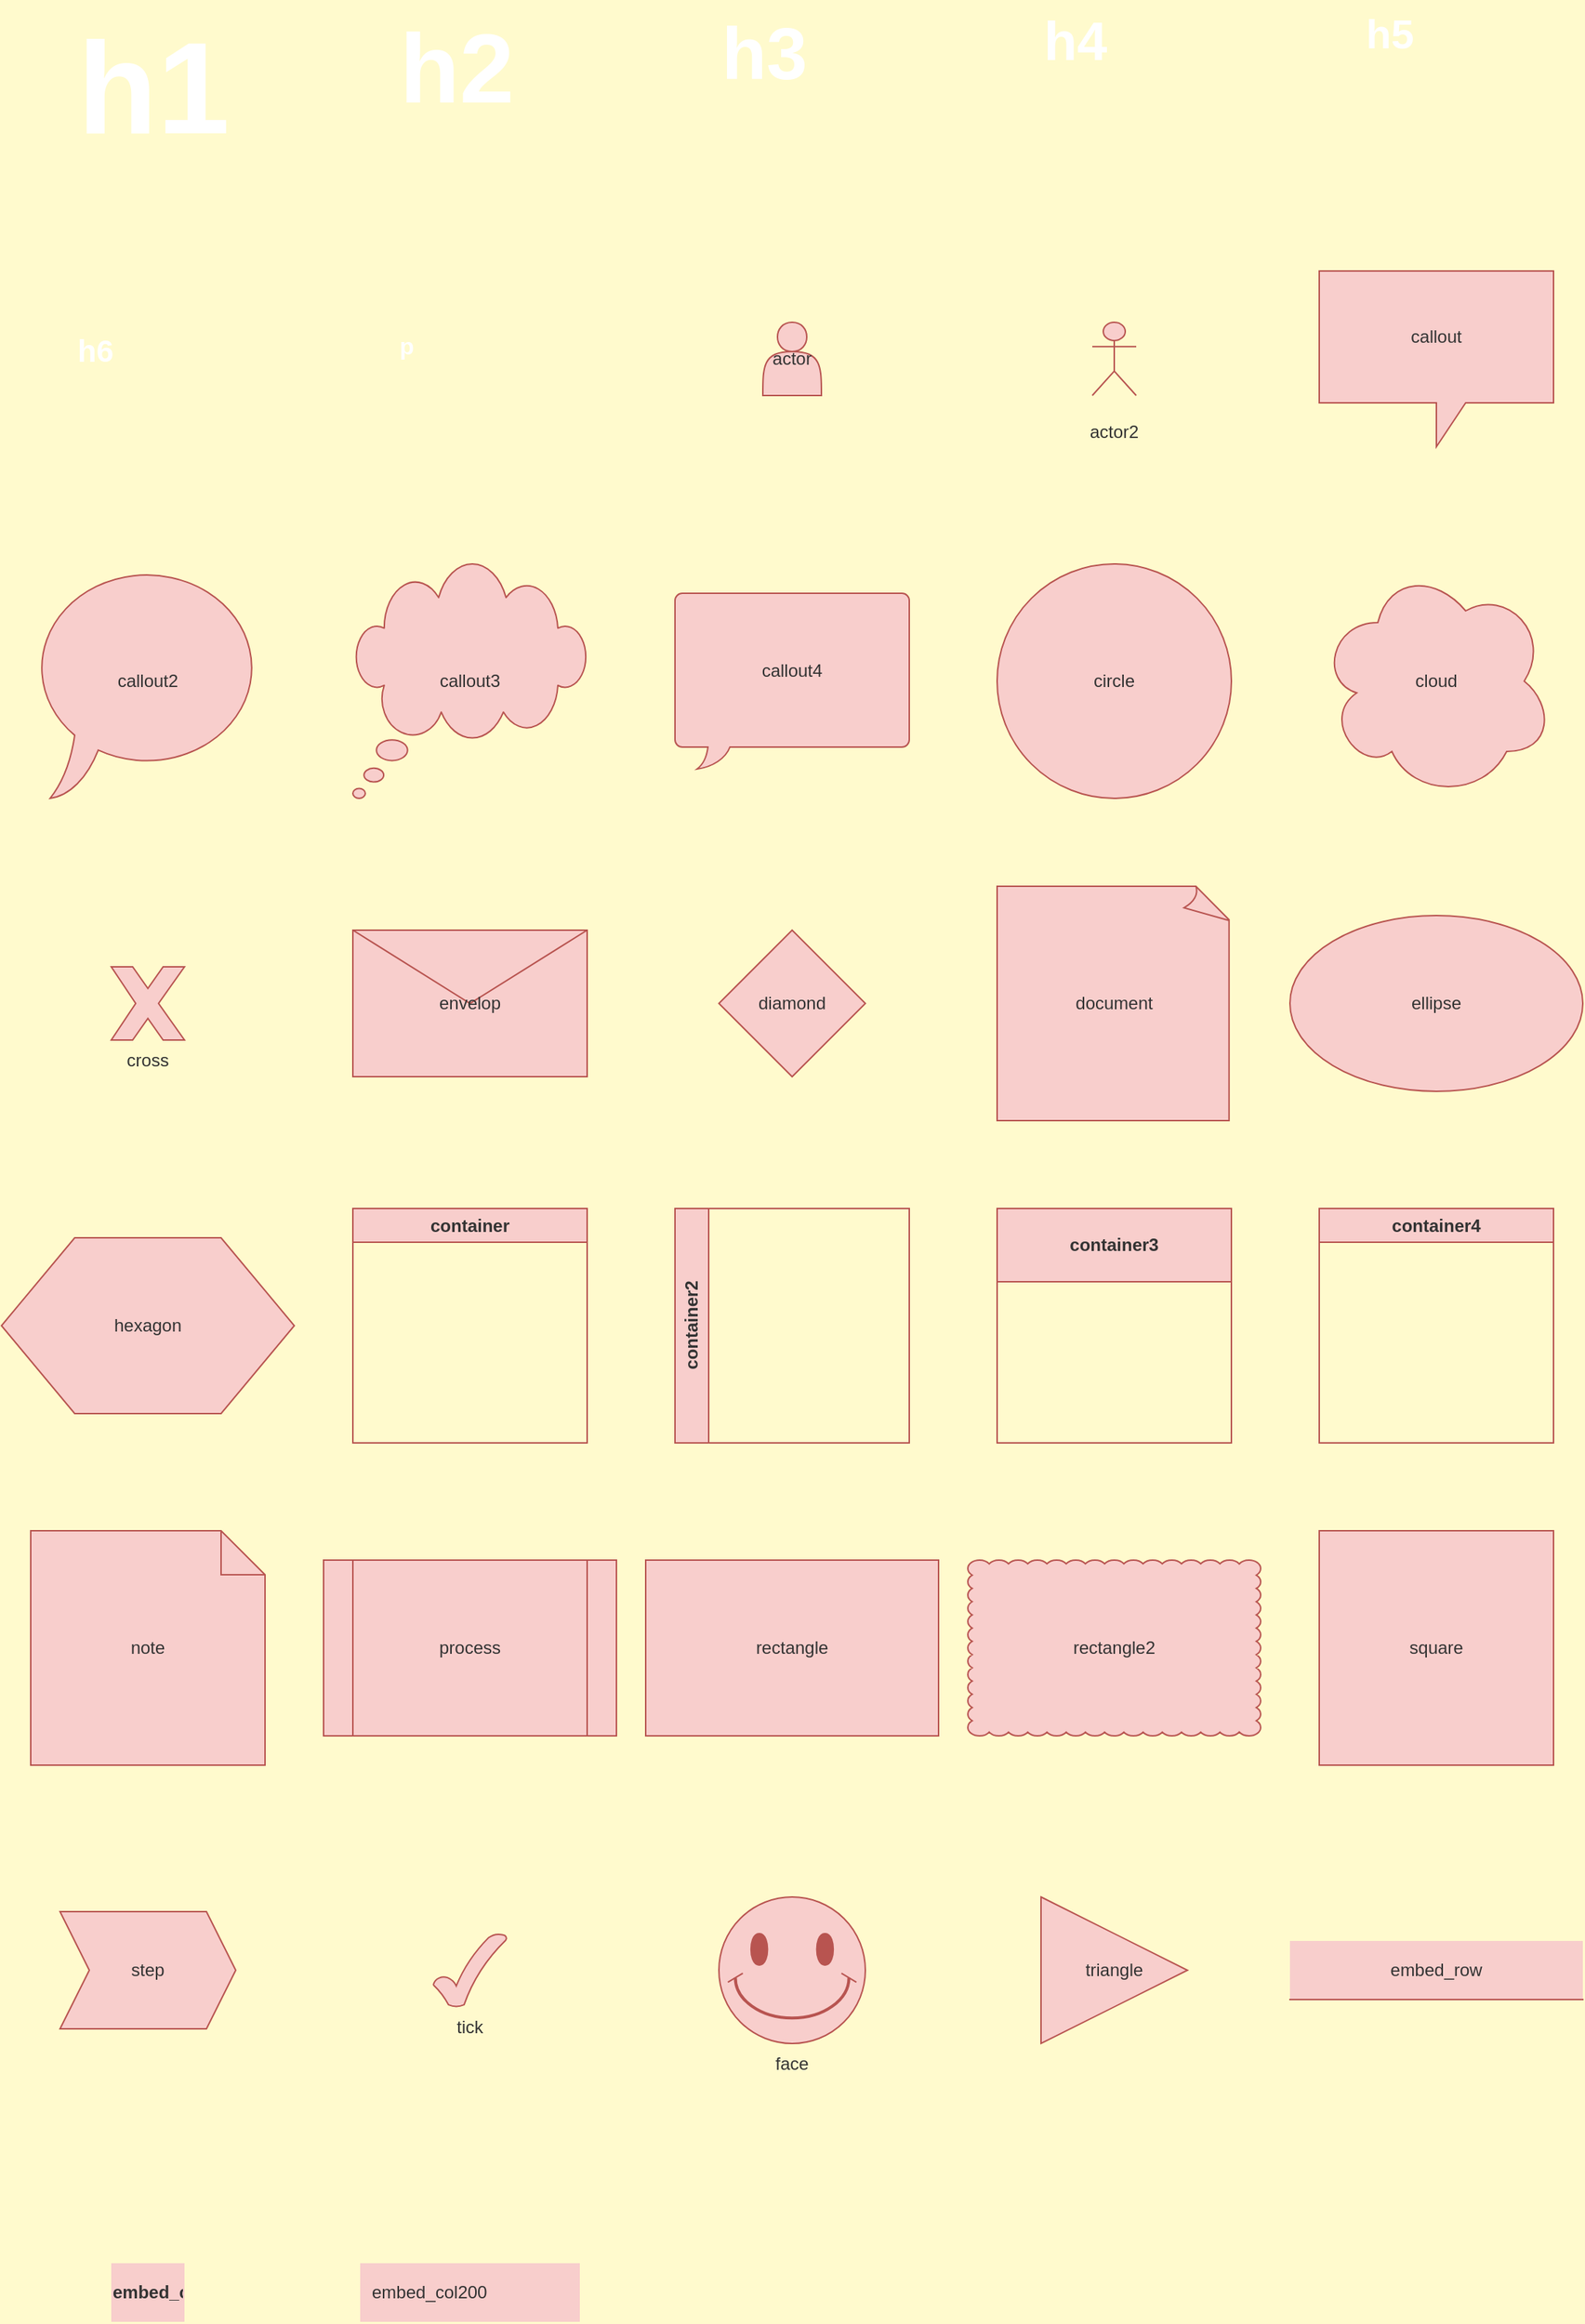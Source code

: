 <mxfile>
  <diagram id="2S0" name="Style-Plain">
    <mxGraphModel dx="0" dy="0" background="#FFFACD" grid="0" gridSize="10" guides="1" tooltips="1" connect="1" arrows="1" fold="1" page="1" pageScale="1" pageWidth="1169" pageHeight="827" math="0" shadow="0">
      <root>
        <mxCell id="page_root_2S0" parent="2S0"/>
        <mxCell id="node_root_2S0" parent="page_root_2S0"/>
        <mxCell id="2S0-2" value="h1" style="whiteSpace=wrap;html=1;fontColor=#333333;text;fontSize=89;fontColor=#ffffff;fontStyle=1;fillColor=none" vertex="1" parent="node_root_2S0">
          <mxGeometry x="60" y="85" width="100" height="50" as="geometry"/>
        </mxCell>
        <mxCell id="2S0-3" value="h2" style="whiteSpace=wrap;html=1;fontColor=#333333;text;fontSize=67;fontColor=#ffffff;fontStyle=1;fillColor=none" vertex="1" parent="node_root_2S0">
          <mxGeometry x="280" y="85" width="100" height="50" as="geometry"/>
        </mxCell>
        <mxCell id="2S0-4" value="h3" style="whiteSpace=wrap;html=1;fontColor=#333333;text;fontSize=50;fontColor=#ffffff;fontStyle=1;fillColor=none" vertex="1" parent="node_root_2S0">
          <mxGeometry x="500" y="85" width="100" height="50" as="geometry"/>
        </mxCell>
        <mxCell id="2S0-5" value="h4" style="whiteSpace=wrap;html=1;fontColor=#333333;text;fontSize=37;fontColor=#ffffff;fontStyle=1;fillColor=none" vertex="1" parent="node_root_2S0">
          <mxGeometry x="720" y="85" width="100" height="50" as="geometry"/>
        </mxCell>
        <mxCell id="2S0-6" value="h5" style="whiteSpace=wrap;html=1;fontColor=#333333;text;fontSize=28;fontColor=#ffffff;fontStyle=1;fillColor=none" vertex="1" parent="node_root_2S0">
          <mxGeometry x="940" y="85" width="100" height="50" as="geometry"/>
        </mxCell>
        <mxCell id="2S0-7" value="h6" style="whiteSpace=wrap;html=1;fontColor=#333333;text;fontSize=21;fontColor=#ffffff;fontStyle=1;fillColor=none" vertex="1" parent="node_root_2S0">
          <mxGeometry x="60" y="305" width="100" height="50" as="geometry"/>
        </mxCell>
        <mxCell id="2S0-8" value="p" style="whiteSpace=wrap;html=1;fontColor=#333333;text;fontSize=16;fontColor=#ffffff;fontStyle=1;fillColor=none" vertex="1" parent="node_root_2S0">
          <mxGeometry x="280" y="305" width="100" height="50" as="geometry"/>
        </mxCell>
        <mxCell id="2S0-9" value="actor" style="whiteSpace=wrap;html=1;fillColor=#f8cecc;strokeColor=#b85450;fontColor=#333333;shape=actor" vertex="1" parent="node_root_2S0">
          <mxGeometry x="530" y="305" width="40" height="50" as="geometry"/>
        </mxCell>
        <mxCell id="2S0-10" value="actor2" style="whiteSpace=wrap;html=1;fillColor=#f8cecc;strokeColor=#b85450;fontColor=#333333;shape=umlActor;verticalLabelPosition=bottom;outlineConnect=1" vertex="1" parent="node_root_2S0">
          <mxGeometry x="755" y="305" width="30" height="50" as="geometry"/>
        </mxCell>
        <mxCell id="2S0-11" value="callout" style="whiteSpace=wrap;html=1;fillColor=#f8cecc;strokeColor=#b85450;fontColor=#333333;shape=callout" vertex="1" parent="node_root_2S0">
          <mxGeometry x="910" y="270" width="160" height="120" as="geometry"/>
        </mxCell>
        <mxCell id="2S0-12" value="callout2" style="whiteSpace=wrap;html=1;fillColor=#f8cecc;strokeColor=#b85450;fontColor=#333333;shape=mxgraph.basic.oval_callout" vertex="1" parent="node_root_2S0">
          <mxGeometry x="30" y="470" width="160" height="160" as="geometry"/>
        </mxCell>
        <mxCell id="2S0-13" value="callout3" style="whiteSpace=wrap;html=1;fillColor=#f8cecc;strokeColor=#b85450;fontColor=#333333;shape=mxgraph.basic.cloud_callout" vertex="1" parent="node_root_2S0">
          <mxGeometry x="250" y="470" width="160" height="160" as="geometry"/>
        </mxCell>
        <mxCell id="2S0-14" value="callout4" style="whiteSpace=wrap;html=1;fillColor=#f8cecc;strokeColor=#b85450;fontColor=#333333;shape=mxgraph.basic.roundRectCallout;dx=30;dy=15;size=5;boundedLbl=1;" vertex="1" parent="node_root_2S0">
          <mxGeometry x="470" y="490" width="160" height="120" as="geometry"/>
        </mxCell>
        <mxCell id="2S0-15" value="circle" style="whiteSpace=wrap;html=1;fillColor=#f8cecc;strokeColor=#b85450;fontColor=#333333;ellipse" vertex="1" parent="node_root_2S0">
          <mxGeometry x="690" y="470" width="160" height="160" as="geometry"/>
        </mxCell>
        <mxCell id="2S0-16" value="cloud" style="whiteSpace=wrap;html=1;fillColor=#f8cecc;strokeColor=#b85450;fontColor=#333333;shape=cloud" vertex="1" parent="node_root_2S0">
          <mxGeometry x="910" y="470" width="160" height="160" as="geometry"/>
        </mxCell>
        <mxCell id="2S0-17" value="cross" style="whiteSpace=wrap;html=1;fillColor=#f8cecc;strokeColor=#b85450;fontColor=#333333;verticalLabelPosition=bottom;verticalAlign=top;html=1;shape=mxgraph.basic.x" vertex="1" parent="node_root_2S0">
          <mxGeometry x="85" y="745" width="50" height="50" as="geometry"/>
        </mxCell>
        <mxCell id="2S0-18" value="envelop" style="whiteSpace=wrap;html=1;fillColor=#f8cecc;strokeColor=#b85450;fontColor=#333333;shape=message" vertex="1" parent="node_root_2S0">
          <mxGeometry x="250" y="720" width="160" height="100" as="geometry"/>
        </mxCell>
        <mxCell id="2S0-19" value="diamond" style="whiteSpace=wrap;html=1;fillColor=#f8cecc;strokeColor=#b85450;fontColor=#333333;rhombus" vertex="1" parent="node_root_2S0">
          <mxGeometry x="500" y="720" width="100" height="100" as="geometry"/>
        </mxCell>
        <mxCell id="2S0-20" value="document" style="whiteSpace=wrap;html=1;fillColor=#f8cecc;strokeColor=#b85450;fontColor=#333333;shape=mxgraph.basic.document" vertex="1" parent="node_root_2S0">
          <mxGeometry x="690" y="690" width="160" height="160" as="geometry"/>
        </mxCell>
        <mxCell id="2S0-21" value="ellipse" style="whiteSpace=wrap;html=1;fillColor=#f8cecc;strokeColor=#b85450;fontColor=#333333;ellipse" vertex="1" parent="node_root_2S0">
          <mxGeometry x="890" y="710" width="200" height="120" as="geometry"/>
        </mxCell>
        <mxCell id="2S0-22" value="hexagon" style="whiteSpace=wrap;html=1;fillColor=#f8cecc;strokeColor=#b85450;fontColor=#333333;shape=hexagon" vertex="1" parent="node_root_2S0">
          <mxGeometry x="10" y="930" width="200" height="120" as="geometry"/>
        </mxCell>
        <mxCell id="2S0-23" value="container" style="whiteSpace=wrap;html=1;fillColor=#f8cecc;strokeColor=#b85450;fontColor=#333333;swimlane" vertex="1" parent="node_root_2S0">
          <mxGeometry x="250" y="910" width="160" height="160" as="geometry"/>
        </mxCell>
        <mxCell id="2S0-24" value="container2" style="whiteSpace=wrap;html=1;fillColor=#f8cecc;strokeColor=#b85450;fontColor=#333333;swimlane;horizontal=0" vertex="1" parent="node_root_2S0">
          <mxGeometry x="470" y="910" width="160" height="160" as="geometry"/>
        </mxCell>
        <mxCell id="2S0-25" value="container3" style="whiteSpace=wrap;html=1;fillColor=#f8cecc;strokeColor=#b85450;fontColor=#333333;swimlane;startSize=50" vertex="1" parent="node_root_2S0">
          <mxGeometry x="690" y="910" width="160" height="160" as="geometry"/>
        </mxCell>
        <mxCell id="2S0-26" value="container4" style="whiteSpace=wrap;html=1;fillColor=#f8cecc;strokeColor=#b85450;fontColor=#333333;swimlane;resizable=0" vertex="1" parent="node_root_2S0">
          <mxGeometry x="910" y="910" width="160" height="160" as="geometry"/>
        </mxCell>
        <mxCell id="2S0-27" value="note" style="whiteSpace=wrap;html=1;fillColor=#f8cecc;strokeColor=#b85450;fontColor=#333333;shape=note" vertex="1" parent="node_root_2S0">
          <mxGeometry x="30" y="1130" width="160" height="160" as="geometry"/>
        </mxCell>
        <mxCell id="2S0-28" value="process" style="whiteSpace=wrap;html=1;fillColor=#f8cecc;strokeColor=#b85450;fontColor=#333333;shape=process" vertex="1" parent="node_root_2S0">
          <mxGeometry x="230" y="1150" width="200" height="120" as="geometry"/>
        </mxCell>
        <mxCell id="2S0-29" value="rectangle" style="whiteSpace=wrap;html=1;fillColor=#f8cecc;strokeColor=#b85450;fontColor=#333333" vertex="1" parent="node_root_2S0">
          <mxGeometry x="450" y="1150" width="200" height="120" as="geometry"/>
        </mxCell>
        <mxCell id="2S0-30" value="rectangle2" style="whiteSpace=wrap;html=1;fillColor=#f8cecc;strokeColor=#b85450;fontColor=#333333;shape=mxgraph.basic.cloud_rect" vertex="1" parent="node_root_2S0">
          <mxGeometry x="670" y="1150" width="200" height="120" as="geometry"/>
        </mxCell>
        <mxCell id="2S0-31" value="square" style="whiteSpace=wrap;html=1;fillColor=#f8cecc;strokeColor=#b85450;fontColor=#333333" vertex="1" parent="node_root_2S0">
          <mxGeometry x="910" y="1130" width="160" height="160" as="geometry"/>
        </mxCell>
        <mxCell id="2S0-32" value="step" style="whiteSpace=wrap;html=1;fillColor=#f8cecc;strokeColor=#b85450;fontColor=#333333;shape=step;perimeter=stepPerimeter;fixedSize=1" vertex="1" parent="node_root_2S0">
          <mxGeometry x="50" y="1390" width="120" height="80" as="geometry"/>
        </mxCell>
        <mxCell id="2S0-33" value="tick" style="whiteSpace=wrap;html=1;fillColor=#f8cecc;strokeColor=#b85450;fontColor=#333333;verticalLabelPosition=bottom;verticalAlign=top;shape=mxgraph.basic.tick" vertex="1" parent="node_root_2S0">
          <mxGeometry x="305" y="1405" width="50" height="50" as="geometry"/>
        </mxCell>
        <mxCell id="2S0-34" value="face" style="whiteSpace=wrap;html=1;fillColor=#f8cecc;strokeColor=#b85450;fontColor=#333333;verticalLabelPosition=bottom;verticalAlign=top;shape=mxgraph.basic.smiley" vertex="1" parent="node_root_2S0">
          <mxGeometry x="500" y="1380" width="100" height="100" as="geometry"/>
        </mxCell>
        <mxCell id="2S0-35" value="triangle" style="whiteSpace=wrap;html=1;fillColor=#f8cecc;strokeColor=#b85450;fontColor=#333333;triangle" vertex="1" parent="node_root_2S0">
          <mxGeometry x="720" y="1380" width="100" height="100" as="geometry"/>
        </mxCell>
        <mxCell id="2S0-36" value="embed_row" style="whiteSpace=wrap;html=1;fillColor=#f8cecc;strokeColor=#b85450;fontColor=#333333;shape=partialRectangle;collapsible=0;dropTarget=0;pointerEvents=0;top=0;left=0;bottom=1;right=0;points=[[0,0.5],[1,0.5]];portConstraint=eastwest" vertex="1" parent="node_root_2S0">
          <mxGeometry x="890" y="1410" width="200" height="40" as="geometry"/>
        </mxCell>
        <mxCell id="2S0-37" value="embed_col50" style="whiteSpace=wrap;html=1;fillColor=#f8cecc;strokeColor=#b85450;fontColor=#333333;shape=partialRectangle;connectable=0;top=0;left=0;bottom=0;right=0;fontStyle=1;overflow=hidden" vertex="1" parent="node_root_2S0">
          <mxGeometry x="85" y="1630" width="50" height="40" as="geometry"/>
        </mxCell>
        <mxCell id="2S0-38" value="embed_col200" style="whiteSpace=wrap;html=1;fillColor=#f8cecc;strokeColor=#b85450;fontColor=#333333;shape=partialRectangle;connectable=0;top=0;left=0;bottom=0;right=0;align=left;spacingLeft=6;overflow=hidden" vertex="1" parent="node_root_2S0">
          <mxGeometry x="255" y="1630" width="150" height="40" as="geometry"/>
        </mxCell>
      </root>
    </mxGraphModel>
  </diagram>
  <diagram id="THs" name="Style-Shadow">
    <mxGraphModel dx="0" dy="0" background="#FFFACD" grid="0" gridSize="10" guides="1" tooltips="1" connect="1" arrows="1" fold="1" page="1" pageScale="1" pageWidth="1169" pageHeight="827" math="0" shadow="0">
      <root>
        <mxCell id="page_root_THs" parent="THs"/>
        <mxCell id="node_root_THs" parent="page_root_THs"/>
        <mxCell id="THs-2" value="h1" style="whiteSpace=wrap;html=1;shadow=1;fontColor=#333333;text;fontSize=89;fontColor=#ffffff;fontStyle=1;fillColor=none" vertex="1" parent="node_root_THs">
          <mxGeometry x="60" y="85" width="100" height="50" as="geometry"/>
        </mxCell>
        <mxCell id="THs-3" value="h2" style="whiteSpace=wrap;html=1;shadow=1;fontColor=#333333;text;fontSize=67;fontColor=#ffffff;fontStyle=1;fillColor=none" vertex="1" parent="node_root_THs">
          <mxGeometry x="280" y="85" width="100" height="50" as="geometry"/>
        </mxCell>
        <mxCell id="THs-4" value="h3" style="whiteSpace=wrap;html=1;shadow=1;fontColor=#333333;text;fontSize=50;fontColor=#ffffff;fontStyle=1;fillColor=none" vertex="1" parent="node_root_THs">
          <mxGeometry x="500" y="85" width="100" height="50" as="geometry"/>
        </mxCell>
        <mxCell id="THs-5" value="h4" style="whiteSpace=wrap;html=1;shadow=1;fontColor=#333333;text;fontSize=37;fontColor=#ffffff;fontStyle=1;fillColor=none" vertex="1" parent="node_root_THs">
          <mxGeometry x="720" y="85" width="100" height="50" as="geometry"/>
        </mxCell>
        <mxCell id="THs-6" value="h5" style="whiteSpace=wrap;html=1;shadow=1;fontColor=#333333;text;fontSize=28;fontColor=#ffffff;fontStyle=1;fillColor=none" vertex="1" parent="node_root_THs">
          <mxGeometry x="940" y="85" width="100" height="50" as="geometry"/>
        </mxCell>
        <mxCell id="THs-7" value="h6" style="whiteSpace=wrap;html=1;shadow=1;fontColor=#333333;text;fontSize=21;fontColor=#ffffff;fontStyle=1;fillColor=none" vertex="1" parent="node_root_THs">
          <mxGeometry x="60" y="305" width="100" height="50" as="geometry"/>
        </mxCell>
        <mxCell id="THs-8" value="p" style="whiteSpace=wrap;html=1;shadow=1;fontColor=#333333;text;fontSize=16;fontColor=#ffffff;fontStyle=1;fillColor=none" vertex="1" parent="node_root_THs">
          <mxGeometry x="280" y="305" width="100" height="50" as="geometry"/>
        </mxCell>
        <mxCell id="THs-9" value="actor" style="whiteSpace=wrap;html=1;shadow=1;fillColor=#f8cecc;strokeColor=#b85450;fontColor=#333333;shape=actor" vertex="1" parent="node_root_THs">
          <mxGeometry x="530" y="305" width="40" height="50" as="geometry"/>
        </mxCell>
        <mxCell id="THs-10" value="actor2" style="whiteSpace=wrap;html=1;shadow=1;fillColor=#f8cecc;strokeColor=#b85450;fontColor=#333333;shape=umlActor;verticalLabelPosition=bottom;outlineConnect=1" vertex="1" parent="node_root_THs">
          <mxGeometry x="755" y="305" width="30" height="50" as="geometry"/>
        </mxCell>
        <mxCell id="THs-11" value="callout" style="whiteSpace=wrap;html=1;shadow=1;fillColor=#f8cecc;strokeColor=#b85450;fontColor=#333333;shape=callout" vertex="1" parent="node_root_THs">
          <mxGeometry x="910" y="270" width="160" height="120" as="geometry"/>
        </mxCell>
        <mxCell id="THs-12" value="callout2" style="whiteSpace=wrap;html=1;shadow=1;fillColor=#f8cecc;strokeColor=#b85450;fontColor=#333333;shape=mxgraph.basic.oval_callout" vertex="1" parent="node_root_THs">
          <mxGeometry x="30" y="470" width="160" height="160" as="geometry"/>
        </mxCell>
        <mxCell id="THs-13" value="callout3" style="whiteSpace=wrap;html=1;shadow=1;fillColor=#f8cecc;strokeColor=#b85450;fontColor=#333333;shape=mxgraph.basic.cloud_callout" vertex="1" parent="node_root_THs">
          <mxGeometry x="250" y="470" width="160" height="160" as="geometry"/>
        </mxCell>
        <mxCell id="THs-14" value="callout4" style="whiteSpace=wrap;html=1;shadow=1;fillColor=#f8cecc;strokeColor=#b85450;fontColor=#333333;shape=mxgraph.basic.roundRectCallout;dx=30;dy=15;size=5;boundedLbl=1;" vertex="1" parent="node_root_THs">
          <mxGeometry x="470" y="490" width="160" height="120" as="geometry"/>
        </mxCell>
        <mxCell id="THs-15" value="circle" style="whiteSpace=wrap;html=1;shadow=1;fillColor=#f8cecc;strokeColor=#b85450;fontColor=#333333;ellipse" vertex="1" parent="node_root_THs">
          <mxGeometry x="690" y="470" width="160" height="160" as="geometry"/>
        </mxCell>
        <mxCell id="THs-16" value="cloud" style="whiteSpace=wrap;html=1;shadow=1;fillColor=#f8cecc;strokeColor=#b85450;fontColor=#333333;shape=cloud" vertex="1" parent="node_root_THs">
          <mxGeometry x="910" y="470" width="160" height="160" as="geometry"/>
        </mxCell>
        <mxCell id="THs-17" value="cross" style="whiteSpace=wrap;html=1;shadow=1;fillColor=#f8cecc;strokeColor=#b85450;fontColor=#333333;verticalLabelPosition=bottom;verticalAlign=top;html=1;shape=mxgraph.basic.x" vertex="1" parent="node_root_THs">
          <mxGeometry x="85" y="745" width="50" height="50" as="geometry"/>
        </mxCell>
        <mxCell id="THs-18" value="envelop" style="whiteSpace=wrap;html=1;shadow=1;fillColor=#f8cecc;strokeColor=#b85450;fontColor=#333333;shape=message" vertex="1" parent="node_root_THs">
          <mxGeometry x="250" y="720" width="160" height="100" as="geometry"/>
        </mxCell>
        <mxCell id="THs-19" value="diamond" style="whiteSpace=wrap;html=1;shadow=1;fillColor=#f8cecc;strokeColor=#b85450;fontColor=#333333;rhombus" vertex="1" parent="node_root_THs">
          <mxGeometry x="500" y="720" width="100" height="100" as="geometry"/>
        </mxCell>
        <mxCell id="THs-20" value="document" style="whiteSpace=wrap;html=1;shadow=1;fillColor=#f8cecc;strokeColor=#b85450;fontColor=#333333;shape=mxgraph.basic.document" vertex="1" parent="node_root_THs">
          <mxGeometry x="690" y="690" width="160" height="160" as="geometry"/>
        </mxCell>
        <mxCell id="THs-21" value="ellipse" style="whiteSpace=wrap;html=1;shadow=1;fillColor=#f8cecc;strokeColor=#b85450;fontColor=#333333;ellipse" vertex="1" parent="node_root_THs">
          <mxGeometry x="890" y="710" width="200" height="120" as="geometry"/>
        </mxCell>
        <mxCell id="THs-22" value="hexagon" style="whiteSpace=wrap;html=1;shadow=1;fillColor=#f8cecc;strokeColor=#b85450;fontColor=#333333;shape=hexagon" vertex="1" parent="node_root_THs">
          <mxGeometry x="10" y="930" width="200" height="120" as="geometry"/>
        </mxCell>
        <mxCell id="THs-23" value="container" style="whiteSpace=wrap;html=1;shadow=1;fillColor=#f8cecc;strokeColor=#b85450;fontColor=#333333;swimlane" vertex="1" parent="node_root_THs">
          <mxGeometry x="250" y="910" width="160" height="160" as="geometry"/>
        </mxCell>
        <mxCell id="THs-24" value="container2" style="whiteSpace=wrap;html=1;shadow=1;fillColor=#f8cecc;strokeColor=#b85450;fontColor=#333333;swimlane;horizontal=0" vertex="1" parent="node_root_THs">
          <mxGeometry x="470" y="910" width="160" height="160" as="geometry"/>
        </mxCell>
        <mxCell id="THs-25" value="container3" style="whiteSpace=wrap;html=1;shadow=1;fillColor=#f8cecc;strokeColor=#b85450;fontColor=#333333;swimlane;startSize=50" vertex="1" parent="node_root_THs">
          <mxGeometry x="690" y="910" width="160" height="160" as="geometry"/>
        </mxCell>
        <mxCell id="THs-26" value="container4" style="whiteSpace=wrap;html=1;shadow=1;fillColor=#f8cecc;strokeColor=#b85450;fontColor=#333333;swimlane;resizable=0" vertex="1" parent="node_root_THs">
          <mxGeometry x="910" y="910" width="160" height="160" as="geometry"/>
        </mxCell>
        <mxCell id="THs-27" value="note" style="whiteSpace=wrap;html=1;shadow=1;fillColor=#f8cecc;strokeColor=#b85450;fontColor=#333333;shape=note" vertex="1" parent="node_root_THs">
          <mxGeometry x="30" y="1130" width="160" height="160" as="geometry"/>
        </mxCell>
        <mxCell id="THs-28" value="process" style="whiteSpace=wrap;html=1;shadow=1;fillColor=#f8cecc;strokeColor=#b85450;fontColor=#333333;shape=process" vertex="1" parent="node_root_THs">
          <mxGeometry x="230" y="1150" width="200" height="120" as="geometry"/>
        </mxCell>
        <mxCell id="THs-29" value="rectangle" style="whiteSpace=wrap;html=1;shadow=1;fillColor=#f8cecc;strokeColor=#b85450;fontColor=#333333" vertex="1" parent="node_root_THs">
          <mxGeometry x="450" y="1150" width="200" height="120" as="geometry"/>
        </mxCell>
        <mxCell id="THs-30" value="rectangle2" style="whiteSpace=wrap;html=1;shadow=1;fillColor=#f8cecc;strokeColor=#b85450;fontColor=#333333;shape=mxgraph.basic.cloud_rect" vertex="1" parent="node_root_THs">
          <mxGeometry x="670" y="1150" width="200" height="120" as="geometry"/>
        </mxCell>
        <mxCell id="THs-31" value="square" style="whiteSpace=wrap;html=1;shadow=1;fillColor=#f8cecc;strokeColor=#b85450;fontColor=#333333" vertex="1" parent="node_root_THs">
          <mxGeometry x="910" y="1130" width="160" height="160" as="geometry"/>
        </mxCell>
        <mxCell id="THs-32" value="step" style="whiteSpace=wrap;html=1;shadow=1;fillColor=#f8cecc;strokeColor=#b85450;fontColor=#333333;shape=step;perimeter=stepPerimeter;fixedSize=1" vertex="1" parent="node_root_THs">
          <mxGeometry x="50" y="1390" width="120" height="80" as="geometry"/>
        </mxCell>
        <mxCell id="THs-33" value="tick" style="whiteSpace=wrap;html=1;shadow=1;fillColor=#f8cecc;strokeColor=#b85450;fontColor=#333333;verticalLabelPosition=bottom;verticalAlign=top;shape=mxgraph.basic.tick" vertex="1" parent="node_root_THs">
          <mxGeometry x="305" y="1405" width="50" height="50" as="geometry"/>
        </mxCell>
        <mxCell id="THs-34" value="face" style="whiteSpace=wrap;html=1;shadow=1;fillColor=#f8cecc;strokeColor=#b85450;fontColor=#333333;verticalLabelPosition=bottom;verticalAlign=top;shape=mxgraph.basic.smiley" vertex="1" parent="node_root_THs">
          <mxGeometry x="500" y="1380" width="100" height="100" as="geometry"/>
        </mxCell>
        <mxCell id="THs-35" value="triangle" style="whiteSpace=wrap;html=1;shadow=1;fillColor=#f8cecc;strokeColor=#b85450;fontColor=#333333;triangle" vertex="1" parent="node_root_THs">
          <mxGeometry x="720" y="1380" width="100" height="100" as="geometry"/>
        </mxCell>
        <mxCell id="THs-36" value="embed_row" style="whiteSpace=wrap;html=1;shadow=1;fillColor=#f8cecc;strokeColor=#b85450;fontColor=#333333;shape=partialRectangle;collapsible=0;dropTarget=0;pointerEvents=0;top=0;left=0;bottom=1;right=0;points=[[0,0.5],[1,0.5]];portConstraint=eastwest" vertex="1" parent="node_root_THs">
          <mxGeometry x="890" y="1410" width="200" height="40" as="geometry"/>
        </mxCell>
        <mxCell id="THs-37" value="embed_col50" style="whiteSpace=wrap;html=1;shadow=1;fillColor=#f8cecc;strokeColor=#b85450;fontColor=#333333;shape=partialRectangle;connectable=0;top=0;left=0;bottom=0;right=0;fontStyle=1;overflow=hidden" vertex="1" parent="node_root_THs">
          <mxGeometry x="85" y="1630" width="50" height="40" as="geometry"/>
        </mxCell>
        <mxCell id="THs-38" value="embed_col200" style="whiteSpace=wrap;html=1;shadow=1;fillColor=#f8cecc;strokeColor=#b85450;fontColor=#333333;shape=partialRectangle;connectable=0;top=0;left=0;bottom=0;right=0;align=left;spacingLeft=6;overflow=hidden" vertex="1" parent="node_root_THs">
          <mxGeometry x="255" y="1630" width="150" height="40" as="geometry"/>
        </mxCell>
      </root>
    </mxGraphModel>
  </diagram>
  <diagram id="PPx" name="Style-Rounded">
    <mxGraphModel dx="0" dy="0" background="#FFFACD" grid="0" gridSize="10" guides="1" tooltips="1" connect="1" arrows="1" fold="1" page="1" pageScale="1" pageWidth="1169" pageHeight="827" math="0" shadow="0">
      <root>
        <mxCell id="page_root_PPx" parent="PPx"/>
        <mxCell id="node_root_PPx" parent="page_root_PPx"/>
        <mxCell id="PPx-2" value="h1" style="whiteSpace=wrap;html=1;rounded=1;fontColor=#333333;text;fontSize=89;fontColor=#ffffff;fontStyle=1;fillColor=none" vertex="1" parent="node_root_PPx">
          <mxGeometry x="60" y="85" width="100" height="50" as="geometry"/>
        </mxCell>
        <mxCell id="PPx-3" value="h2" style="whiteSpace=wrap;html=1;rounded=1;fontColor=#333333;text;fontSize=67;fontColor=#ffffff;fontStyle=1;fillColor=none" vertex="1" parent="node_root_PPx">
          <mxGeometry x="280" y="85" width="100" height="50" as="geometry"/>
        </mxCell>
        <mxCell id="PPx-4" value="h3" style="whiteSpace=wrap;html=1;rounded=1;fontColor=#333333;text;fontSize=50;fontColor=#ffffff;fontStyle=1;fillColor=none" vertex="1" parent="node_root_PPx">
          <mxGeometry x="500" y="85" width="100" height="50" as="geometry"/>
        </mxCell>
        <mxCell id="PPx-5" value="h4" style="whiteSpace=wrap;html=1;rounded=1;fontColor=#333333;text;fontSize=37;fontColor=#ffffff;fontStyle=1;fillColor=none" vertex="1" parent="node_root_PPx">
          <mxGeometry x="720" y="85" width="100" height="50" as="geometry"/>
        </mxCell>
        <mxCell id="PPx-6" value="h5" style="whiteSpace=wrap;html=1;rounded=1;fontColor=#333333;text;fontSize=28;fontColor=#ffffff;fontStyle=1;fillColor=none" vertex="1" parent="node_root_PPx">
          <mxGeometry x="940" y="85" width="100" height="50" as="geometry"/>
        </mxCell>
        <mxCell id="PPx-7" value="h6" style="whiteSpace=wrap;html=1;rounded=1;fontColor=#333333;text;fontSize=21;fontColor=#ffffff;fontStyle=1;fillColor=none" vertex="1" parent="node_root_PPx">
          <mxGeometry x="60" y="305" width="100" height="50" as="geometry"/>
        </mxCell>
        <mxCell id="PPx-8" value="p" style="whiteSpace=wrap;html=1;rounded=1;fontColor=#333333;text;fontSize=16;fontColor=#ffffff;fontStyle=1;fillColor=none" vertex="1" parent="node_root_PPx">
          <mxGeometry x="280" y="305" width="100" height="50" as="geometry"/>
        </mxCell>
        <mxCell id="PPx-9" value="actor" style="whiteSpace=wrap;html=1;rounded=1;fillColor=#f8cecc;strokeColor=#b85450;fontColor=#333333;shape=actor" vertex="1" parent="node_root_PPx">
          <mxGeometry x="530" y="305" width="40" height="50" as="geometry"/>
        </mxCell>
        <mxCell id="PPx-10" value="actor2" style="whiteSpace=wrap;html=1;rounded=1;fillColor=#f8cecc;strokeColor=#b85450;fontColor=#333333;shape=umlActor;verticalLabelPosition=bottom;outlineConnect=1" vertex="1" parent="node_root_PPx">
          <mxGeometry x="755" y="305" width="30" height="50" as="geometry"/>
        </mxCell>
        <mxCell id="PPx-11" value="callout" style="whiteSpace=wrap;html=1;rounded=1;fillColor=#f8cecc;strokeColor=#b85450;fontColor=#333333;shape=callout" vertex="1" parent="node_root_PPx">
          <mxGeometry x="910" y="270" width="160" height="120" as="geometry"/>
        </mxCell>
        <mxCell id="PPx-12" value="callout2" style="whiteSpace=wrap;html=1;rounded=1;fillColor=#f8cecc;strokeColor=#b85450;fontColor=#333333;shape=mxgraph.basic.oval_callout" vertex="1" parent="node_root_PPx">
          <mxGeometry x="30" y="470" width="160" height="160" as="geometry"/>
        </mxCell>
        <mxCell id="PPx-13" value="callout3" style="whiteSpace=wrap;html=1;rounded=1;fillColor=#f8cecc;strokeColor=#b85450;fontColor=#333333;shape=mxgraph.basic.cloud_callout" vertex="1" parent="node_root_PPx">
          <mxGeometry x="250" y="470" width="160" height="160" as="geometry"/>
        </mxCell>
        <mxCell id="PPx-14" value="callout4" style="whiteSpace=wrap;html=1;rounded=1;fillColor=#f8cecc;strokeColor=#b85450;fontColor=#333333;shape=mxgraph.basic.roundRectCallout;dx=30;dy=15;size=5;boundedLbl=1;" vertex="1" parent="node_root_PPx">
          <mxGeometry x="470" y="490" width="160" height="120" as="geometry"/>
        </mxCell>
        <mxCell id="PPx-15" value="circle" style="whiteSpace=wrap;html=1;rounded=1;fillColor=#f8cecc;strokeColor=#b85450;fontColor=#333333;ellipse" vertex="1" parent="node_root_PPx">
          <mxGeometry x="690" y="470" width="160" height="160" as="geometry"/>
        </mxCell>
        <mxCell id="PPx-16" value="cloud" style="whiteSpace=wrap;html=1;rounded=1;fillColor=#f8cecc;strokeColor=#b85450;fontColor=#333333;shape=cloud" vertex="1" parent="node_root_PPx">
          <mxGeometry x="910" y="470" width="160" height="160" as="geometry"/>
        </mxCell>
        <mxCell id="PPx-17" value="cross" style="whiteSpace=wrap;html=1;rounded=1;fillColor=#f8cecc;strokeColor=#b85450;fontColor=#333333;verticalLabelPosition=bottom;verticalAlign=top;html=1;shape=mxgraph.basic.x" vertex="1" parent="node_root_PPx">
          <mxGeometry x="85" y="745" width="50" height="50" as="geometry"/>
        </mxCell>
        <mxCell id="PPx-18" value="envelop" style="whiteSpace=wrap;html=1;rounded=1;fillColor=#f8cecc;strokeColor=#b85450;fontColor=#333333;shape=message" vertex="1" parent="node_root_PPx">
          <mxGeometry x="250" y="720" width="160" height="100" as="geometry"/>
        </mxCell>
        <mxCell id="PPx-19" value="diamond" style="whiteSpace=wrap;html=1;rounded=1;fillColor=#f8cecc;strokeColor=#b85450;fontColor=#333333;rhombus" vertex="1" parent="node_root_PPx">
          <mxGeometry x="500" y="720" width="100" height="100" as="geometry"/>
        </mxCell>
        <mxCell id="PPx-20" value="document" style="whiteSpace=wrap;html=1;rounded=1;fillColor=#f8cecc;strokeColor=#b85450;fontColor=#333333;shape=mxgraph.basic.document" vertex="1" parent="node_root_PPx">
          <mxGeometry x="690" y="690" width="160" height="160" as="geometry"/>
        </mxCell>
        <mxCell id="PPx-21" value="ellipse" style="whiteSpace=wrap;html=1;rounded=1;fillColor=#f8cecc;strokeColor=#b85450;fontColor=#333333;ellipse" vertex="1" parent="node_root_PPx">
          <mxGeometry x="890" y="710" width="200" height="120" as="geometry"/>
        </mxCell>
        <mxCell id="PPx-22" value="hexagon" style="whiteSpace=wrap;html=1;rounded=1;fillColor=#f8cecc;strokeColor=#b85450;fontColor=#333333;shape=hexagon" vertex="1" parent="node_root_PPx">
          <mxGeometry x="10" y="930" width="200" height="120" as="geometry"/>
        </mxCell>
        <mxCell id="PPx-23" value="container" style="whiteSpace=wrap;html=1;rounded=1;fillColor=#f8cecc;strokeColor=#b85450;fontColor=#333333;swimlane" vertex="1" parent="node_root_PPx">
          <mxGeometry x="250" y="910" width="160" height="160" as="geometry"/>
        </mxCell>
        <mxCell id="PPx-24" value="container2" style="whiteSpace=wrap;html=1;rounded=1;fillColor=#f8cecc;strokeColor=#b85450;fontColor=#333333;swimlane;horizontal=0" vertex="1" parent="node_root_PPx">
          <mxGeometry x="470" y="910" width="160" height="160" as="geometry"/>
        </mxCell>
        <mxCell id="PPx-25" value="container3" style="whiteSpace=wrap;html=1;rounded=1;fillColor=#f8cecc;strokeColor=#b85450;fontColor=#333333;swimlane;startSize=50" vertex="1" parent="node_root_PPx">
          <mxGeometry x="690" y="910" width="160" height="160" as="geometry"/>
        </mxCell>
        <mxCell id="PPx-26" value="container4" style="whiteSpace=wrap;html=1;rounded=1;fillColor=#f8cecc;strokeColor=#b85450;fontColor=#333333;swimlane;resizable=0" vertex="1" parent="node_root_PPx">
          <mxGeometry x="910" y="910" width="160" height="160" as="geometry"/>
        </mxCell>
        <mxCell id="PPx-27" value="note" style="whiteSpace=wrap;html=1;rounded=1;fillColor=#f8cecc;strokeColor=#b85450;fontColor=#333333;shape=note" vertex="1" parent="node_root_PPx">
          <mxGeometry x="30" y="1130" width="160" height="160" as="geometry"/>
        </mxCell>
        <mxCell id="PPx-28" value="process" style="whiteSpace=wrap;html=1;rounded=1;fillColor=#f8cecc;strokeColor=#b85450;fontColor=#333333;shape=process" vertex="1" parent="node_root_PPx">
          <mxGeometry x="230" y="1150" width="200" height="120" as="geometry"/>
        </mxCell>
        <mxCell id="PPx-29" value="rectangle" style="whiteSpace=wrap;html=1;rounded=1;fillColor=#f8cecc;strokeColor=#b85450;fontColor=#333333" vertex="1" parent="node_root_PPx">
          <mxGeometry x="450" y="1150" width="200" height="120" as="geometry"/>
        </mxCell>
        <mxCell id="PPx-30" value="rectangle2" style="whiteSpace=wrap;html=1;rounded=1;fillColor=#f8cecc;strokeColor=#b85450;fontColor=#333333;shape=mxgraph.basic.cloud_rect" vertex="1" parent="node_root_PPx">
          <mxGeometry x="670" y="1150" width="200" height="120" as="geometry"/>
        </mxCell>
        <mxCell id="PPx-31" value="square" style="whiteSpace=wrap;html=1;rounded=1;fillColor=#f8cecc;strokeColor=#b85450;fontColor=#333333" vertex="1" parent="node_root_PPx">
          <mxGeometry x="910" y="1130" width="160" height="160" as="geometry"/>
        </mxCell>
        <mxCell id="PPx-32" value="step" style="whiteSpace=wrap;html=1;rounded=1;fillColor=#f8cecc;strokeColor=#b85450;fontColor=#333333;shape=step;perimeter=stepPerimeter;fixedSize=1" vertex="1" parent="node_root_PPx">
          <mxGeometry x="50" y="1390" width="120" height="80" as="geometry"/>
        </mxCell>
        <mxCell id="PPx-33" value="tick" style="whiteSpace=wrap;html=1;rounded=1;fillColor=#f8cecc;strokeColor=#b85450;fontColor=#333333;verticalLabelPosition=bottom;verticalAlign=top;shape=mxgraph.basic.tick" vertex="1" parent="node_root_PPx">
          <mxGeometry x="305" y="1405" width="50" height="50" as="geometry"/>
        </mxCell>
        <mxCell id="PPx-34" value="face" style="whiteSpace=wrap;html=1;rounded=1;fillColor=#f8cecc;strokeColor=#b85450;fontColor=#333333;verticalLabelPosition=bottom;verticalAlign=top;shape=mxgraph.basic.smiley" vertex="1" parent="node_root_PPx">
          <mxGeometry x="500" y="1380" width="100" height="100" as="geometry"/>
        </mxCell>
        <mxCell id="PPx-35" value="triangle" style="whiteSpace=wrap;html=1;rounded=1;fillColor=#f8cecc;strokeColor=#b85450;fontColor=#333333;triangle" vertex="1" parent="node_root_PPx">
          <mxGeometry x="720" y="1380" width="100" height="100" as="geometry"/>
        </mxCell>
        <mxCell id="PPx-36" value="embed_row" style="whiteSpace=wrap;html=1;rounded=1;fillColor=#f8cecc;strokeColor=#b85450;fontColor=#333333;shape=partialRectangle;collapsible=0;dropTarget=0;pointerEvents=0;top=0;left=0;bottom=1;right=0;points=[[0,0.5],[1,0.5]];portConstraint=eastwest" vertex="1" parent="node_root_PPx">
          <mxGeometry x="890" y="1410" width="200" height="40" as="geometry"/>
        </mxCell>
        <mxCell id="PPx-37" value="embed_col50" style="whiteSpace=wrap;html=1;rounded=1;fillColor=#f8cecc;strokeColor=#b85450;fontColor=#333333;shape=partialRectangle;connectable=0;top=0;left=0;bottom=0;right=0;fontStyle=1;overflow=hidden" vertex="1" parent="node_root_PPx">
          <mxGeometry x="85" y="1630" width="50" height="40" as="geometry"/>
        </mxCell>
        <mxCell id="PPx-38" value="embed_col200" style="whiteSpace=wrap;html=1;rounded=1;fillColor=#f8cecc;strokeColor=#b85450;fontColor=#333333;shape=partialRectangle;connectable=0;top=0;left=0;bottom=0;right=0;align=left;spacingLeft=6;overflow=hidden" vertex="1" parent="node_root_PPx">
          <mxGeometry x="255" y="1630" width="150" height="40" as="geometry"/>
        </mxCell>
      </root>
    </mxGraphModel>
  </diagram>
  <diagram id="RpY" name="Style-Glass">
    <mxGraphModel dx="0" dy="0" background="#FFFACD" grid="0" gridSize="10" guides="1" tooltips="1" connect="1" arrows="1" fold="1" page="1" pageScale="1" pageWidth="1169" pageHeight="827" math="0" shadow="0">
      <root>
        <mxCell id="page_root_RpY" parent="RpY"/>
        <mxCell id="node_root_RpY" parent="page_root_RpY"/>
        <mxCell id="RpY-2" value="h1" style="whiteSpace=wrap;html=1;glass=1;fontColor=#333333;text;fontSize=89;fontColor=#ffffff;fontStyle=1;fillColor=none" vertex="1" parent="node_root_RpY">
          <mxGeometry x="60" y="85" width="100" height="50" as="geometry"/>
        </mxCell>
        <mxCell id="RpY-3" value="h2" style="whiteSpace=wrap;html=1;glass=1;fontColor=#333333;text;fontSize=67;fontColor=#ffffff;fontStyle=1;fillColor=none" vertex="1" parent="node_root_RpY">
          <mxGeometry x="280" y="85" width="100" height="50" as="geometry"/>
        </mxCell>
        <mxCell id="RpY-4" value="h3" style="whiteSpace=wrap;html=1;glass=1;fontColor=#333333;text;fontSize=50;fontColor=#ffffff;fontStyle=1;fillColor=none" vertex="1" parent="node_root_RpY">
          <mxGeometry x="500" y="85" width="100" height="50" as="geometry"/>
        </mxCell>
        <mxCell id="RpY-5" value="h4" style="whiteSpace=wrap;html=1;glass=1;fontColor=#333333;text;fontSize=37;fontColor=#ffffff;fontStyle=1;fillColor=none" vertex="1" parent="node_root_RpY">
          <mxGeometry x="720" y="85" width="100" height="50" as="geometry"/>
        </mxCell>
        <mxCell id="RpY-6" value="h5" style="whiteSpace=wrap;html=1;glass=1;fontColor=#333333;text;fontSize=28;fontColor=#ffffff;fontStyle=1;fillColor=none" vertex="1" parent="node_root_RpY">
          <mxGeometry x="940" y="85" width="100" height="50" as="geometry"/>
        </mxCell>
        <mxCell id="RpY-7" value="h6" style="whiteSpace=wrap;html=1;glass=1;fontColor=#333333;text;fontSize=21;fontColor=#ffffff;fontStyle=1;fillColor=none" vertex="1" parent="node_root_RpY">
          <mxGeometry x="60" y="305" width="100" height="50" as="geometry"/>
        </mxCell>
        <mxCell id="RpY-8" value="p" style="whiteSpace=wrap;html=1;glass=1;fontColor=#333333;text;fontSize=16;fontColor=#ffffff;fontStyle=1;fillColor=none" vertex="1" parent="node_root_RpY">
          <mxGeometry x="280" y="305" width="100" height="50" as="geometry"/>
        </mxCell>
        <mxCell id="RpY-9" value="actor" style="whiteSpace=wrap;html=1;glass=1;fillColor=#f8cecc;strokeColor=#b85450;fontColor=#333333;shape=actor" vertex="1" parent="node_root_RpY">
          <mxGeometry x="530" y="305" width="40" height="50" as="geometry"/>
        </mxCell>
        <mxCell id="RpY-10" value="actor2" style="whiteSpace=wrap;html=1;glass=1;fillColor=#f8cecc;strokeColor=#b85450;fontColor=#333333;shape=umlActor;verticalLabelPosition=bottom;outlineConnect=1" vertex="1" parent="node_root_RpY">
          <mxGeometry x="755" y="305" width="30" height="50" as="geometry"/>
        </mxCell>
        <mxCell id="RpY-11" value="callout" style="whiteSpace=wrap;html=1;glass=1;fillColor=#f8cecc;strokeColor=#b85450;fontColor=#333333;shape=callout" vertex="1" parent="node_root_RpY">
          <mxGeometry x="910" y="270" width="160" height="120" as="geometry"/>
        </mxCell>
        <mxCell id="RpY-12" value="callout2" style="whiteSpace=wrap;html=1;glass=1;fillColor=#f8cecc;strokeColor=#b85450;fontColor=#333333;shape=mxgraph.basic.oval_callout" vertex="1" parent="node_root_RpY">
          <mxGeometry x="30" y="470" width="160" height="160" as="geometry"/>
        </mxCell>
        <mxCell id="RpY-13" value="callout3" style="whiteSpace=wrap;html=1;glass=1;fillColor=#f8cecc;strokeColor=#b85450;fontColor=#333333;shape=mxgraph.basic.cloud_callout" vertex="1" parent="node_root_RpY">
          <mxGeometry x="250" y="470" width="160" height="160" as="geometry"/>
        </mxCell>
        <mxCell id="RpY-14" value="callout4" style="whiteSpace=wrap;html=1;glass=1;fillColor=#f8cecc;strokeColor=#b85450;fontColor=#333333;shape=mxgraph.basic.roundRectCallout;dx=30;dy=15;size=5;boundedLbl=1;" vertex="1" parent="node_root_RpY">
          <mxGeometry x="470" y="490" width="160" height="120" as="geometry"/>
        </mxCell>
        <mxCell id="RpY-15" value="circle" style="whiteSpace=wrap;html=1;glass=1;fillColor=#f8cecc;strokeColor=#b85450;fontColor=#333333;ellipse" vertex="1" parent="node_root_RpY">
          <mxGeometry x="690" y="470" width="160" height="160" as="geometry"/>
        </mxCell>
        <mxCell id="RpY-16" value="cloud" style="whiteSpace=wrap;html=1;glass=1;fillColor=#f8cecc;strokeColor=#b85450;fontColor=#333333;shape=cloud" vertex="1" parent="node_root_RpY">
          <mxGeometry x="910" y="470" width="160" height="160" as="geometry"/>
        </mxCell>
        <mxCell id="RpY-17" value="cross" style="whiteSpace=wrap;html=1;glass=1;fillColor=#f8cecc;strokeColor=#b85450;fontColor=#333333;verticalLabelPosition=bottom;verticalAlign=top;html=1;shape=mxgraph.basic.x" vertex="1" parent="node_root_RpY">
          <mxGeometry x="85" y="745" width="50" height="50" as="geometry"/>
        </mxCell>
        <mxCell id="RpY-18" value="envelop" style="whiteSpace=wrap;html=1;glass=1;fillColor=#f8cecc;strokeColor=#b85450;fontColor=#333333;shape=message" vertex="1" parent="node_root_RpY">
          <mxGeometry x="250" y="720" width="160" height="100" as="geometry"/>
        </mxCell>
        <mxCell id="RpY-19" value="diamond" style="whiteSpace=wrap;html=1;glass=1;fillColor=#f8cecc;strokeColor=#b85450;fontColor=#333333;rhombus" vertex="1" parent="node_root_RpY">
          <mxGeometry x="500" y="720" width="100" height="100" as="geometry"/>
        </mxCell>
        <mxCell id="RpY-20" value="document" style="whiteSpace=wrap;html=1;glass=1;fillColor=#f8cecc;strokeColor=#b85450;fontColor=#333333;shape=mxgraph.basic.document" vertex="1" parent="node_root_RpY">
          <mxGeometry x="690" y="690" width="160" height="160" as="geometry"/>
        </mxCell>
        <mxCell id="RpY-21" value="ellipse" style="whiteSpace=wrap;html=1;glass=1;fillColor=#f8cecc;strokeColor=#b85450;fontColor=#333333;ellipse" vertex="1" parent="node_root_RpY">
          <mxGeometry x="890" y="710" width="200" height="120" as="geometry"/>
        </mxCell>
        <mxCell id="RpY-22" value="hexagon" style="whiteSpace=wrap;html=1;glass=1;fillColor=#f8cecc;strokeColor=#b85450;fontColor=#333333;shape=hexagon" vertex="1" parent="node_root_RpY">
          <mxGeometry x="10" y="930" width="200" height="120" as="geometry"/>
        </mxCell>
        <mxCell id="RpY-23" value="container" style="whiteSpace=wrap;html=1;glass=1;fillColor=#f8cecc;strokeColor=#b85450;fontColor=#333333;swimlane" vertex="1" parent="node_root_RpY">
          <mxGeometry x="250" y="910" width="160" height="160" as="geometry"/>
        </mxCell>
        <mxCell id="RpY-24" value="container2" style="whiteSpace=wrap;html=1;glass=1;fillColor=#f8cecc;strokeColor=#b85450;fontColor=#333333;swimlane;horizontal=0" vertex="1" parent="node_root_RpY">
          <mxGeometry x="470" y="910" width="160" height="160" as="geometry"/>
        </mxCell>
        <mxCell id="RpY-25" value="container3" style="whiteSpace=wrap;html=1;glass=1;fillColor=#f8cecc;strokeColor=#b85450;fontColor=#333333;swimlane;startSize=50" vertex="1" parent="node_root_RpY">
          <mxGeometry x="690" y="910" width="160" height="160" as="geometry"/>
        </mxCell>
        <mxCell id="RpY-26" value="container4" style="whiteSpace=wrap;html=1;glass=1;fillColor=#f8cecc;strokeColor=#b85450;fontColor=#333333;swimlane;resizable=0" vertex="1" parent="node_root_RpY">
          <mxGeometry x="910" y="910" width="160" height="160" as="geometry"/>
        </mxCell>
        <mxCell id="RpY-27" value="note" style="whiteSpace=wrap;html=1;glass=1;fillColor=#f8cecc;strokeColor=#b85450;fontColor=#333333;shape=note" vertex="1" parent="node_root_RpY">
          <mxGeometry x="30" y="1130" width="160" height="160" as="geometry"/>
        </mxCell>
        <mxCell id="RpY-28" value="process" style="whiteSpace=wrap;html=1;glass=1;fillColor=#f8cecc;strokeColor=#b85450;fontColor=#333333;shape=process" vertex="1" parent="node_root_RpY">
          <mxGeometry x="230" y="1150" width="200" height="120" as="geometry"/>
        </mxCell>
        <mxCell id="RpY-29" value="rectangle" style="whiteSpace=wrap;html=1;glass=1;fillColor=#f8cecc;strokeColor=#b85450;fontColor=#333333" vertex="1" parent="node_root_RpY">
          <mxGeometry x="450" y="1150" width="200" height="120" as="geometry"/>
        </mxCell>
        <mxCell id="RpY-30" value="rectangle2" style="whiteSpace=wrap;html=1;glass=1;fillColor=#f8cecc;strokeColor=#b85450;fontColor=#333333;shape=mxgraph.basic.cloud_rect" vertex="1" parent="node_root_RpY">
          <mxGeometry x="670" y="1150" width="200" height="120" as="geometry"/>
        </mxCell>
        <mxCell id="RpY-31" value="square" style="whiteSpace=wrap;html=1;glass=1;fillColor=#f8cecc;strokeColor=#b85450;fontColor=#333333" vertex="1" parent="node_root_RpY">
          <mxGeometry x="910" y="1130" width="160" height="160" as="geometry"/>
        </mxCell>
        <mxCell id="RpY-32" value="step" style="whiteSpace=wrap;html=1;glass=1;fillColor=#f8cecc;strokeColor=#b85450;fontColor=#333333;shape=step;perimeter=stepPerimeter;fixedSize=1" vertex="1" parent="node_root_RpY">
          <mxGeometry x="50" y="1390" width="120" height="80" as="geometry"/>
        </mxCell>
        <mxCell id="RpY-33" value="tick" style="whiteSpace=wrap;html=1;glass=1;fillColor=#f8cecc;strokeColor=#b85450;fontColor=#333333;verticalLabelPosition=bottom;verticalAlign=top;shape=mxgraph.basic.tick" vertex="1" parent="node_root_RpY">
          <mxGeometry x="305" y="1405" width="50" height="50" as="geometry"/>
        </mxCell>
        <mxCell id="RpY-34" value="face" style="whiteSpace=wrap;html=1;glass=1;fillColor=#f8cecc;strokeColor=#b85450;fontColor=#333333;verticalLabelPosition=bottom;verticalAlign=top;shape=mxgraph.basic.smiley" vertex="1" parent="node_root_RpY">
          <mxGeometry x="500" y="1380" width="100" height="100" as="geometry"/>
        </mxCell>
        <mxCell id="RpY-35" value="triangle" style="whiteSpace=wrap;html=1;glass=1;fillColor=#f8cecc;strokeColor=#b85450;fontColor=#333333;triangle" vertex="1" parent="node_root_RpY">
          <mxGeometry x="720" y="1380" width="100" height="100" as="geometry"/>
        </mxCell>
        <mxCell id="RpY-36" value="embed_row" style="whiteSpace=wrap;html=1;glass=1;fillColor=#f8cecc;strokeColor=#b85450;fontColor=#333333;shape=partialRectangle;collapsible=0;dropTarget=0;pointerEvents=0;top=0;left=0;bottom=1;right=0;points=[[0,0.5],[1,0.5]];portConstraint=eastwest" vertex="1" parent="node_root_RpY">
          <mxGeometry x="890" y="1410" width="200" height="40" as="geometry"/>
        </mxCell>
        <mxCell id="RpY-37" value="embed_col50" style="whiteSpace=wrap;html=1;glass=1;fillColor=#f8cecc;strokeColor=#b85450;fontColor=#333333;shape=partialRectangle;connectable=0;top=0;left=0;bottom=0;right=0;fontStyle=1;overflow=hidden" vertex="1" parent="node_root_RpY">
          <mxGeometry x="85" y="1630" width="50" height="40" as="geometry"/>
        </mxCell>
        <mxCell id="RpY-38" value="embed_col200" style="whiteSpace=wrap;html=1;glass=1;fillColor=#f8cecc;strokeColor=#b85450;fontColor=#333333;shape=partialRectangle;connectable=0;top=0;left=0;bottom=0;right=0;align=left;spacingLeft=6;overflow=hidden" vertex="1" parent="node_root_RpY">
          <mxGeometry x="255" y="1630" width="150" height="40" as="geometry"/>
        </mxCell>
      </root>
    </mxGraphModel>
  </diagram>
  <diagram id="lKb" name="Style-Sketch">
    <mxGraphModel dx="0" dy="0" background="#FFFACD" grid="0" gridSize="10" guides="1" tooltips="1" connect="1" arrows="1" fold="1" page="1" pageScale="1" pageWidth="1169" pageHeight="827" math="0" shadow="0">
      <root>
        <mxCell id="page_root_lKb" parent="lKb"/>
        <mxCell id="node_root_lKb" parent="page_root_lKb"/>
        <mxCell id="lKb-2" value="h1" style="whiteSpace=wrap;html=1;sketch=1;fontColor=#333333;text;fontSize=89;fontColor=#ffffff;fontStyle=1;fillColor=none" vertex="1" parent="node_root_lKb">
          <mxGeometry x="60" y="85" width="100" height="50" as="geometry"/>
        </mxCell>
        <mxCell id="lKb-3" value="h2" style="whiteSpace=wrap;html=1;sketch=1;fontColor=#333333;text;fontSize=67;fontColor=#ffffff;fontStyle=1;fillColor=none" vertex="1" parent="node_root_lKb">
          <mxGeometry x="280" y="85" width="100" height="50" as="geometry"/>
        </mxCell>
        <mxCell id="lKb-4" value="h3" style="whiteSpace=wrap;html=1;sketch=1;fontColor=#333333;text;fontSize=50;fontColor=#ffffff;fontStyle=1;fillColor=none" vertex="1" parent="node_root_lKb">
          <mxGeometry x="500" y="85" width="100" height="50" as="geometry"/>
        </mxCell>
        <mxCell id="lKb-5" value="h4" style="whiteSpace=wrap;html=1;sketch=1;fontColor=#333333;text;fontSize=37;fontColor=#ffffff;fontStyle=1;fillColor=none" vertex="1" parent="node_root_lKb">
          <mxGeometry x="720" y="85" width="100" height="50" as="geometry"/>
        </mxCell>
        <mxCell id="lKb-6" value="h5" style="whiteSpace=wrap;html=1;sketch=1;fontColor=#333333;text;fontSize=28;fontColor=#ffffff;fontStyle=1;fillColor=none" vertex="1" parent="node_root_lKb">
          <mxGeometry x="940" y="85" width="100" height="50" as="geometry"/>
        </mxCell>
        <mxCell id="lKb-7" value="h6" style="whiteSpace=wrap;html=1;sketch=1;fontColor=#333333;text;fontSize=21;fontColor=#ffffff;fontStyle=1;fillColor=none" vertex="1" parent="node_root_lKb">
          <mxGeometry x="60" y="305" width="100" height="50" as="geometry"/>
        </mxCell>
        <mxCell id="lKb-8" value="p" style="whiteSpace=wrap;html=1;sketch=1;fontColor=#333333;text;fontSize=16;fontColor=#ffffff;fontStyle=1;fillColor=none" vertex="1" parent="node_root_lKb">
          <mxGeometry x="280" y="305" width="100" height="50" as="geometry"/>
        </mxCell>
        <mxCell id="lKb-9" value="actor" style="whiteSpace=wrap;html=1;sketch=1;fillColor=#f8cecc;strokeColor=#b85450;fontColor=#333333;shape=actor" vertex="1" parent="node_root_lKb">
          <mxGeometry x="530" y="305" width="40" height="50" as="geometry"/>
        </mxCell>
        <mxCell id="lKb-10" value="actor2" style="whiteSpace=wrap;html=1;sketch=1;fillColor=#f8cecc;strokeColor=#b85450;fontColor=#333333;shape=umlActor;verticalLabelPosition=bottom;outlineConnect=1" vertex="1" parent="node_root_lKb">
          <mxGeometry x="755" y="305" width="30" height="50" as="geometry"/>
        </mxCell>
        <mxCell id="lKb-11" value="callout" style="whiteSpace=wrap;html=1;sketch=1;fillColor=#f8cecc;strokeColor=#b85450;fontColor=#333333;shape=callout" vertex="1" parent="node_root_lKb">
          <mxGeometry x="910" y="270" width="160" height="120" as="geometry"/>
        </mxCell>
        <mxCell id="lKb-12" value="callout2" style="whiteSpace=wrap;html=1;sketch=1;fillColor=#f8cecc;strokeColor=#b85450;fontColor=#333333;shape=mxgraph.basic.oval_callout" vertex="1" parent="node_root_lKb">
          <mxGeometry x="30" y="470" width="160" height="160" as="geometry"/>
        </mxCell>
        <mxCell id="lKb-13" value="callout3" style="whiteSpace=wrap;html=1;sketch=1;fillColor=#f8cecc;strokeColor=#b85450;fontColor=#333333;shape=mxgraph.basic.cloud_callout" vertex="1" parent="node_root_lKb">
          <mxGeometry x="250" y="470" width="160" height="160" as="geometry"/>
        </mxCell>
        <mxCell id="lKb-14" value="callout4" style="whiteSpace=wrap;html=1;sketch=1;fillColor=#f8cecc;strokeColor=#b85450;fontColor=#333333;shape=mxgraph.basic.roundRectCallout;dx=30;dy=15;size=5;boundedLbl=1;" vertex="1" parent="node_root_lKb">
          <mxGeometry x="470" y="490" width="160" height="120" as="geometry"/>
        </mxCell>
        <mxCell id="lKb-15" value="circle" style="whiteSpace=wrap;html=1;sketch=1;fillColor=#f8cecc;strokeColor=#b85450;fontColor=#333333;ellipse" vertex="1" parent="node_root_lKb">
          <mxGeometry x="690" y="470" width="160" height="160" as="geometry"/>
        </mxCell>
        <mxCell id="lKb-16" value="cloud" style="whiteSpace=wrap;html=1;sketch=1;fillColor=#f8cecc;strokeColor=#b85450;fontColor=#333333;shape=cloud" vertex="1" parent="node_root_lKb">
          <mxGeometry x="910" y="470" width="160" height="160" as="geometry"/>
        </mxCell>
        <mxCell id="lKb-17" value="cross" style="whiteSpace=wrap;html=1;sketch=1;fillColor=#f8cecc;strokeColor=#b85450;fontColor=#333333;verticalLabelPosition=bottom;verticalAlign=top;html=1;shape=mxgraph.basic.x" vertex="1" parent="node_root_lKb">
          <mxGeometry x="85" y="745" width="50" height="50" as="geometry"/>
        </mxCell>
        <mxCell id="lKb-18" value="envelop" style="whiteSpace=wrap;html=1;sketch=1;fillColor=#f8cecc;strokeColor=#b85450;fontColor=#333333;shape=message" vertex="1" parent="node_root_lKb">
          <mxGeometry x="250" y="720" width="160" height="100" as="geometry"/>
        </mxCell>
        <mxCell id="lKb-19" value="diamond" style="whiteSpace=wrap;html=1;sketch=1;fillColor=#f8cecc;strokeColor=#b85450;fontColor=#333333;rhombus" vertex="1" parent="node_root_lKb">
          <mxGeometry x="500" y="720" width="100" height="100" as="geometry"/>
        </mxCell>
        <mxCell id="lKb-20" value="document" style="whiteSpace=wrap;html=1;sketch=1;fillColor=#f8cecc;strokeColor=#b85450;fontColor=#333333;shape=mxgraph.basic.document" vertex="1" parent="node_root_lKb">
          <mxGeometry x="690" y="690" width="160" height="160" as="geometry"/>
        </mxCell>
        <mxCell id="lKb-21" value="ellipse" style="whiteSpace=wrap;html=1;sketch=1;fillColor=#f8cecc;strokeColor=#b85450;fontColor=#333333;ellipse" vertex="1" parent="node_root_lKb">
          <mxGeometry x="890" y="710" width="200" height="120" as="geometry"/>
        </mxCell>
        <mxCell id="lKb-22" value="hexagon" style="whiteSpace=wrap;html=1;sketch=1;fillColor=#f8cecc;strokeColor=#b85450;fontColor=#333333;shape=hexagon" vertex="1" parent="node_root_lKb">
          <mxGeometry x="10" y="930" width="200" height="120" as="geometry"/>
        </mxCell>
        <mxCell id="lKb-23" value="container" style="whiteSpace=wrap;html=1;sketch=1;fillColor=#f8cecc;strokeColor=#b85450;fontColor=#333333;swimlane" vertex="1" parent="node_root_lKb">
          <mxGeometry x="250" y="910" width="160" height="160" as="geometry"/>
        </mxCell>
        <mxCell id="lKb-24" value="container2" style="whiteSpace=wrap;html=1;sketch=1;fillColor=#f8cecc;strokeColor=#b85450;fontColor=#333333;swimlane;horizontal=0" vertex="1" parent="node_root_lKb">
          <mxGeometry x="470" y="910" width="160" height="160" as="geometry"/>
        </mxCell>
        <mxCell id="lKb-25" value="container3" style="whiteSpace=wrap;html=1;sketch=1;fillColor=#f8cecc;strokeColor=#b85450;fontColor=#333333;swimlane;startSize=50" vertex="1" parent="node_root_lKb">
          <mxGeometry x="690" y="910" width="160" height="160" as="geometry"/>
        </mxCell>
        <mxCell id="lKb-26" value="container4" style="whiteSpace=wrap;html=1;sketch=1;fillColor=#f8cecc;strokeColor=#b85450;fontColor=#333333;swimlane;resizable=0" vertex="1" parent="node_root_lKb">
          <mxGeometry x="910" y="910" width="160" height="160" as="geometry"/>
        </mxCell>
        <mxCell id="lKb-27" value="note" style="whiteSpace=wrap;html=1;sketch=1;fillColor=#f8cecc;strokeColor=#b85450;fontColor=#333333;shape=note" vertex="1" parent="node_root_lKb">
          <mxGeometry x="30" y="1130" width="160" height="160" as="geometry"/>
        </mxCell>
        <mxCell id="lKb-28" value="process" style="whiteSpace=wrap;html=1;sketch=1;fillColor=#f8cecc;strokeColor=#b85450;fontColor=#333333;shape=process" vertex="1" parent="node_root_lKb">
          <mxGeometry x="230" y="1150" width="200" height="120" as="geometry"/>
        </mxCell>
        <mxCell id="lKb-29" value="rectangle" style="whiteSpace=wrap;html=1;sketch=1;fillColor=#f8cecc;strokeColor=#b85450;fontColor=#333333" vertex="1" parent="node_root_lKb">
          <mxGeometry x="450" y="1150" width="200" height="120" as="geometry"/>
        </mxCell>
        <mxCell id="lKb-30" value="rectangle2" style="whiteSpace=wrap;html=1;sketch=1;fillColor=#f8cecc;strokeColor=#b85450;fontColor=#333333;shape=mxgraph.basic.cloud_rect" vertex="1" parent="node_root_lKb">
          <mxGeometry x="670" y="1150" width="200" height="120" as="geometry"/>
        </mxCell>
        <mxCell id="lKb-31" value="square" style="whiteSpace=wrap;html=1;sketch=1;fillColor=#f8cecc;strokeColor=#b85450;fontColor=#333333" vertex="1" parent="node_root_lKb">
          <mxGeometry x="910" y="1130" width="160" height="160" as="geometry"/>
        </mxCell>
        <mxCell id="lKb-32" value="step" style="whiteSpace=wrap;html=1;sketch=1;fillColor=#f8cecc;strokeColor=#b85450;fontColor=#333333;shape=step;perimeter=stepPerimeter;fixedSize=1" vertex="1" parent="node_root_lKb">
          <mxGeometry x="50" y="1390" width="120" height="80" as="geometry"/>
        </mxCell>
        <mxCell id="lKb-33" value="tick" style="whiteSpace=wrap;html=1;sketch=1;fillColor=#f8cecc;strokeColor=#b85450;fontColor=#333333;verticalLabelPosition=bottom;verticalAlign=top;shape=mxgraph.basic.tick" vertex="1" parent="node_root_lKb">
          <mxGeometry x="305" y="1405" width="50" height="50" as="geometry"/>
        </mxCell>
        <mxCell id="lKb-34" value="face" style="whiteSpace=wrap;html=1;sketch=1;fillColor=#f8cecc;strokeColor=#b85450;fontColor=#333333;verticalLabelPosition=bottom;verticalAlign=top;shape=mxgraph.basic.smiley" vertex="1" parent="node_root_lKb">
          <mxGeometry x="500" y="1380" width="100" height="100" as="geometry"/>
        </mxCell>
        <mxCell id="lKb-35" value="triangle" style="whiteSpace=wrap;html=1;sketch=1;fillColor=#f8cecc;strokeColor=#b85450;fontColor=#333333;triangle" vertex="1" parent="node_root_lKb">
          <mxGeometry x="720" y="1380" width="100" height="100" as="geometry"/>
        </mxCell>
        <mxCell id="lKb-36" value="embed_row" style="whiteSpace=wrap;html=1;sketch=1;fillColor=#f8cecc;strokeColor=#b85450;fontColor=#333333;shape=partialRectangle;collapsible=0;dropTarget=0;pointerEvents=0;top=0;left=0;bottom=1;right=0;points=[[0,0.5],[1,0.5]];portConstraint=eastwest" vertex="1" parent="node_root_lKb">
          <mxGeometry x="890" y="1410" width="200" height="40" as="geometry"/>
        </mxCell>
        <mxCell id="lKb-37" value="embed_col50" style="whiteSpace=wrap;html=1;sketch=1;fillColor=#f8cecc;strokeColor=#b85450;fontColor=#333333;shape=partialRectangle;connectable=0;top=0;left=0;bottom=0;right=0;fontStyle=1;overflow=hidden" vertex="1" parent="node_root_lKb">
          <mxGeometry x="85" y="1630" width="50" height="40" as="geometry"/>
        </mxCell>
        <mxCell id="lKb-38" value="embed_col200" style="whiteSpace=wrap;html=1;sketch=1;fillColor=#f8cecc;strokeColor=#b85450;fontColor=#333333;shape=partialRectangle;connectable=0;top=0;left=0;bottom=0;right=0;align=left;spacingLeft=6;overflow=hidden" vertex="1" parent="node_root_lKb">
          <mxGeometry x="255" y="1630" width="150" height="40" as="geometry"/>
        </mxCell>
      </root>
    </mxGraphModel>
  </diagram>
</mxfile>